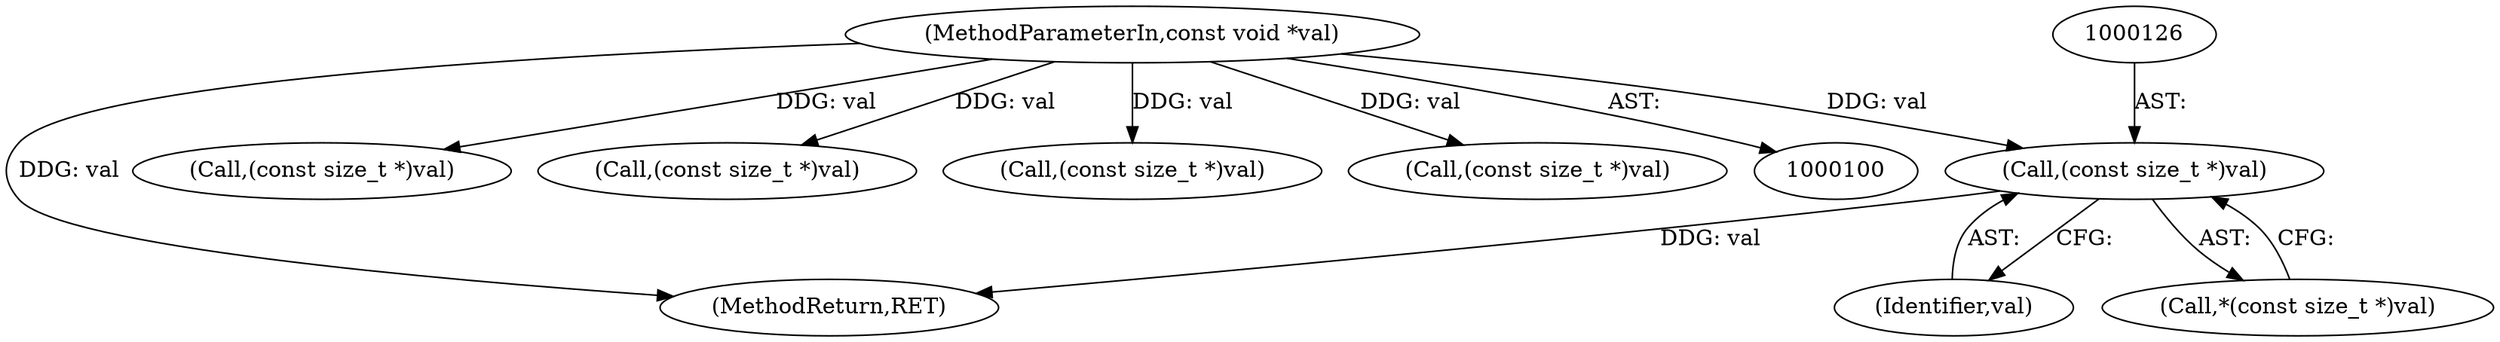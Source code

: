 digraph "0_file_ce90e05774dd77d86cfc8dfa6da57b32816841c4_1@pointer" {
"1000125" [label="(Call,(const size_t *)val)"];
"1000103" [label="(MethodParameterIn,const void *val)"];
"1000127" [label="(Identifier,val)"];
"1000170" [label="(MethodReturn,RET)"];
"1000125" [label="(Call,(const size_t *)val)"];
"1000147" [label="(Call,(const size_t *)val)"];
"1000158" [label="(Call,(const size_t *)val)"];
"1000114" [label="(Call,(const size_t *)val)"];
"1000124" [label="(Call,*(const size_t *)val)"];
"1000136" [label="(Call,(const size_t *)val)"];
"1000103" [label="(MethodParameterIn,const void *val)"];
"1000125" -> "1000124"  [label="AST: "];
"1000125" -> "1000127"  [label="CFG: "];
"1000126" -> "1000125"  [label="AST: "];
"1000127" -> "1000125"  [label="AST: "];
"1000124" -> "1000125"  [label="CFG: "];
"1000125" -> "1000170"  [label="DDG: val"];
"1000103" -> "1000125"  [label="DDG: val"];
"1000103" -> "1000100"  [label="AST: "];
"1000103" -> "1000170"  [label="DDG: val"];
"1000103" -> "1000114"  [label="DDG: val"];
"1000103" -> "1000136"  [label="DDG: val"];
"1000103" -> "1000147"  [label="DDG: val"];
"1000103" -> "1000158"  [label="DDG: val"];
}
